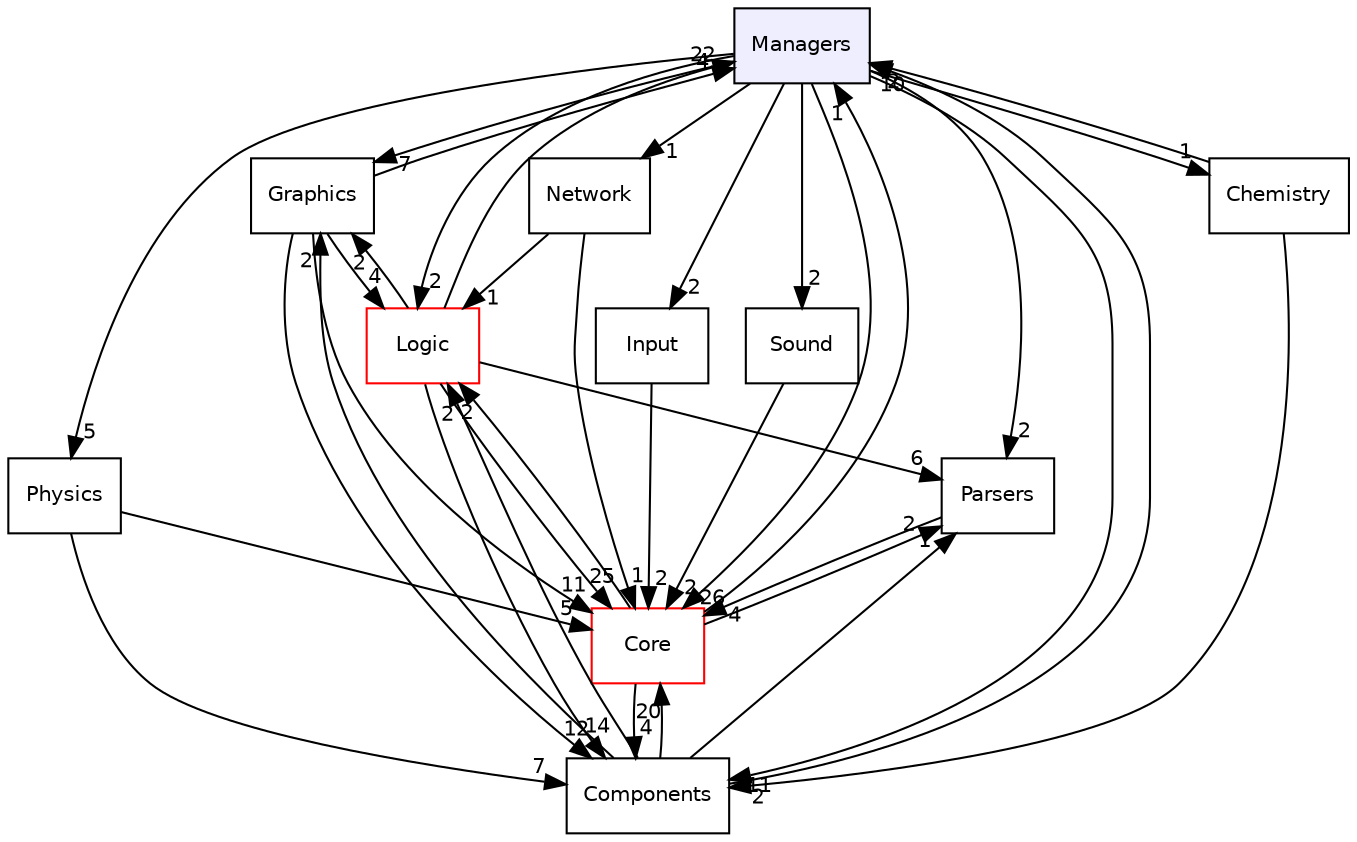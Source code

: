 digraph "Managers" {
  compound=true
  node [ fontsize="10", fontname="Helvetica"];
  edge [ labelfontsize="10", labelfontname="Helvetica"];
  dir_15a9ab385fae7ab291477cfa29e43ded [shape=box, label="Managers", style="filled", fillcolor="#eeeeff", pencolor="black", URL="dir_15a9ab385fae7ab291477cfa29e43ded.html"];
  dir_64f7452aef2cdad98d34a70f5ea329e2 [shape=box label="Graphics" URL="dir_64f7452aef2cdad98d34a70f5ea329e2.html"];
  dir_fd3a82303f5206df56505f8b5712131f [shape=box label="Physics" URL="dir_fd3a82303f5206df56505f8b5712131f.html"];
  dir_39a7e6d98354f03032f3ff21b5848876 [shape=box label="Sound" URL="dir_39a7e6d98354f03032f3ff21b5848876.html"];
  dir_c6310732a22f63c0c2fc5595561e68f1 [shape=box label="Core" fillcolor="white" style="filled" color="red" URL="dir_c6310732a22f63c0c2fc5595561e68f1.html"];
  dir_356d85c7fe3a31f6238a1e4b453e8aed [shape=box label="Network" URL="dir_356d85c7fe3a31f6238a1e4b453e8aed.html"];
  dir_08f45fe6822aeb4ce2bc268e3b1361be [shape=box label="Components" URL="dir_08f45fe6822aeb4ce2bc268e3b1361be.html"];
  dir_e540aa96518235b344e655c4cbbe7889 [shape=box label="Input" URL="dir_e540aa96518235b344e655c4cbbe7889.html"];
  dir_431317b2a5ab8e1409cdf5bbbce19c0e [shape=box label="Logic" fillcolor="white" style="filled" color="red" URL="dir_431317b2a5ab8e1409cdf5bbbce19c0e.html"];
  dir_122d5942f73f20cd5937d3e80a9868b7 [shape=box label="Chemistry" URL="dir_122d5942f73f20cd5937d3e80a9868b7.html"];
  dir_0844288abc73ba2e98f25d64945579f1 [shape=box label="Parsers" URL="dir_0844288abc73ba2e98f25d64945579f1.html"];
  dir_64f7452aef2cdad98d34a70f5ea329e2->dir_c6310732a22f63c0c2fc5595561e68f1 [headlabel="11", labeldistance=1.5 headhref="dir_000004_000002.html"];
  dir_64f7452aef2cdad98d34a70f5ea329e2->dir_08f45fe6822aeb4ce2bc268e3b1361be [headlabel="12", labeldistance=1.5 headhref="dir_000004_000001.html"];
  dir_64f7452aef2cdad98d34a70f5ea329e2->dir_15a9ab385fae7ab291477cfa29e43ded [headlabel="4", labeldistance=1.5 headhref="dir_000004_000010.html"];
  dir_64f7452aef2cdad98d34a70f5ea329e2->dir_431317b2a5ab8e1409cdf5bbbce19c0e [headlabel="4", labeldistance=1.5 headhref="dir_000004_000006.html"];
  dir_fd3a82303f5206df56505f8b5712131f->dir_c6310732a22f63c0c2fc5595561e68f1 [headlabel="5", labeldistance=1.5 headhref="dir_000013_000002.html"];
  dir_fd3a82303f5206df56505f8b5712131f->dir_08f45fe6822aeb4ce2bc268e3b1361be [headlabel="7", labeldistance=1.5 headhref="dir_000013_000001.html"];
  dir_39a7e6d98354f03032f3ff21b5848876->dir_c6310732a22f63c0c2fc5595561e68f1 [headlabel="2", labeldistance=1.5 headhref="dir_000014_000002.html"];
  dir_c6310732a22f63c0c2fc5595561e68f1->dir_08f45fe6822aeb4ce2bc268e3b1361be [headlabel="4", labeldistance=1.5 headhref="dir_000002_000001.html"];
  dir_c6310732a22f63c0c2fc5595561e68f1->dir_15a9ab385fae7ab291477cfa29e43ded [headlabel="1", labeldistance=1.5 headhref="dir_000002_000010.html"];
  dir_c6310732a22f63c0c2fc5595561e68f1->dir_431317b2a5ab8e1409cdf5bbbce19c0e [headlabel="2", labeldistance=1.5 headhref="dir_000002_000006.html"];
  dir_c6310732a22f63c0c2fc5595561e68f1->dir_0844288abc73ba2e98f25d64945579f1 [headlabel="2", labeldistance=1.5 headhref="dir_000002_000012.html"];
  dir_356d85c7fe3a31f6238a1e4b453e8aed->dir_c6310732a22f63c0c2fc5595561e68f1 [headlabel="1", labeldistance=1.5 headhref="dir_000011_000002.html"];
  dir_356d85c7fe3a31f6238a1e4b453e8aed->dir_431317b2a5ab8e1409cdf5bbbce19c0e [headlabel="1", labeldistance=1.5 headhref="dir_000011_000006.html"];
  dir_08f45fe6822aeb4ce2bc268e3b1361be->dir_64f7452aef2cdad98d34a70f5ea329e2 [headlabel="2", labeldistance=1.5 headhref="dir_000001_000004.html"];
  dir_08f45fe6822aeb4ce2bc268e3b1361be->dir_c6310732a22f63c0c2fc5595561e68f1 [headlabel="20", labeldistance=1.5 headhref="dir_000001_000002.html"];
  dir_08f45fe6822aeb4ce2bc268e3b1361be->dir_15a9ab385fae7ab291477cfa29e43ded [headlabel="10", labeldistance=1.5 headhref="dir_000001_000010.html"];
  dir_08f45fe6822aeb4ce2bc268e3b1361be->dir_431317b2a5ab8e1409cdf5bbbce19c0e [headlabel="2", labeldistance=1.5 headhref="dir_000001_000006.html"];
  dir_08f45fe6822aeb4ce2bc268e3b1361be->dir_0844288abc73ba2e98f25d64945579f1 [headlabel="1", labeldistance=1.5 headhref="dir_000001_000012.html"];
  dir_15a9ab385fae7ab291477cfa29e43ded->dir_64f7452aef2cdad98d34a70f5ea329e2 [headlabel="7", labeldistance=1.5 headhref="dir_000010_000004.html"];
  dir_15a9ab385fae7ab291477cfa29e43ded->dir_fd3a82303f5206df56505f8b5712131f [headlabel="5", labeldistance=1.5 headhref="dir_000010_000013.html"];
  dir_15a9ab385fae7ab291477cfa29e43ded->dir_39a7e6d98354f03032f3ff21b5848876 [headlabel="2", labeldistance=1.5 headhref="dir_000010_000014.html"];
  dir_15a9ab385fae7ab291477cfa29e43ded->dir_c6310732a22f63c0c2fc5595561e68f1 [headlabel="26", labeldistance=1.5 headhref="dir_000010_000002.html"];
  dir_15a9ab385fae7ab291477cfa29e43ded->dir_356d85c7fe3a31f6238a1e4b453e8aed [headlabel="1", labeldistance=1.5 headhref="dir_000010_000011.html"];
  dir_15a9ab385fae7ab291477cfa29e43ded->dir_08f45fe6822aeb4ce2bc268e3b1361be [headlabel="11", labeldistance=1.5 headhref="dir_000010_000001.html"];
  dir_15a9ab385fae7ab291477cfa29e43ded->dir_e540aa96518235b344e655c4cbbe7889 [headlabel="2", labeldistance=1.5 headhref="dir_000010_000005.html"];
  dir_15a9ab385fae7ab291477cfa29e43ded->dir_431317b2a5ab8e1409cdf5bbbce19c0e [headlabel="2", labeldistance=1.5 headhref="dir_000010_000006.html"];
  dir_15a9ab385fae7ab291477cfa29e43ded->dir_122d5942f73f20cd5937d3e80a9868b7 [headlabel="1", labeldistance=1.5 headhref="dir_000010_000000.html"];
  dir_15a9ab385fae7ab291477cfa29e43ded->dir_0844288abc73ba2e98f25d64945579f1 [headlabel="2", labeldistance=1.5 headhref="dir_000010_000012.html"];
  dir_e540aa96518235b344e655c4cbbe7889->dir_c6310732a22f63c0c2fc5595561e68f1 [headlabel="2", labeldistance=1.5 headhref="dir_000005_000002.html"];
  dir_431317b2a5ab8e1409cdf5bbbce19c0e->dir_64f7452aef2cdad98d34a70f5ea329e2 [headlabel="2", labeldistance=1.5 headhref="dir_000006_000004.html"];
  dir_431317b2a5ab8e1409cdf5bbbce19c0e->dir_c6310732a22f63c0c2fc5595561e68f1 [headlabel="25", labeldistance=1.5 headhref="dir_000006_000002.html"];
  dir_431317b2a5ab8e1409cdf5bbbce19c0e->dir_08f45fe6822aeb4ce2bc268e3b1361be [headlabel="14", labeldistance=1.5 headhref="dir_000006_000001.html"];
  dir_431317b2a5ab8e1409cdf5bbbce19c0e->dir_15a9ab385fae7ab291477cfa29e43ded [headlabel="22", labeldistance=1.5 headhref="dir_000006_000010.html"];
  dir_431317b2a5ab8e1409cdf5bbbce19c0e->dir_0844288abc73ba2e98f25d64945579f1 [headlabel="6", labeldistance=1.5 headhref="dir_000006_000012.html"];
  dir_122d5942f73f20cd5937d3e80a9868b7->dir_08f45fe6822aeb4ce2bc268e3b1361be [headlabel="2", labeldistance=1.5 headhref="dir_000000_000001.html"];
  dir_122d5942f73f20cd5937d3e80a9868b7->dir_15a9ab385fae7ab291477cfa29e43ded [headlabel="2", labeldistance=1.5 headhref="dir_000000_000010.html"];
  dir_0844288abc73ba2e98f25d64945579f1->dir_c6310732a22f63c0c2fc5595561e68f1 [headlabel="4", labeldistance=1.5 headhref="dir_000012_000002.html"];
}
